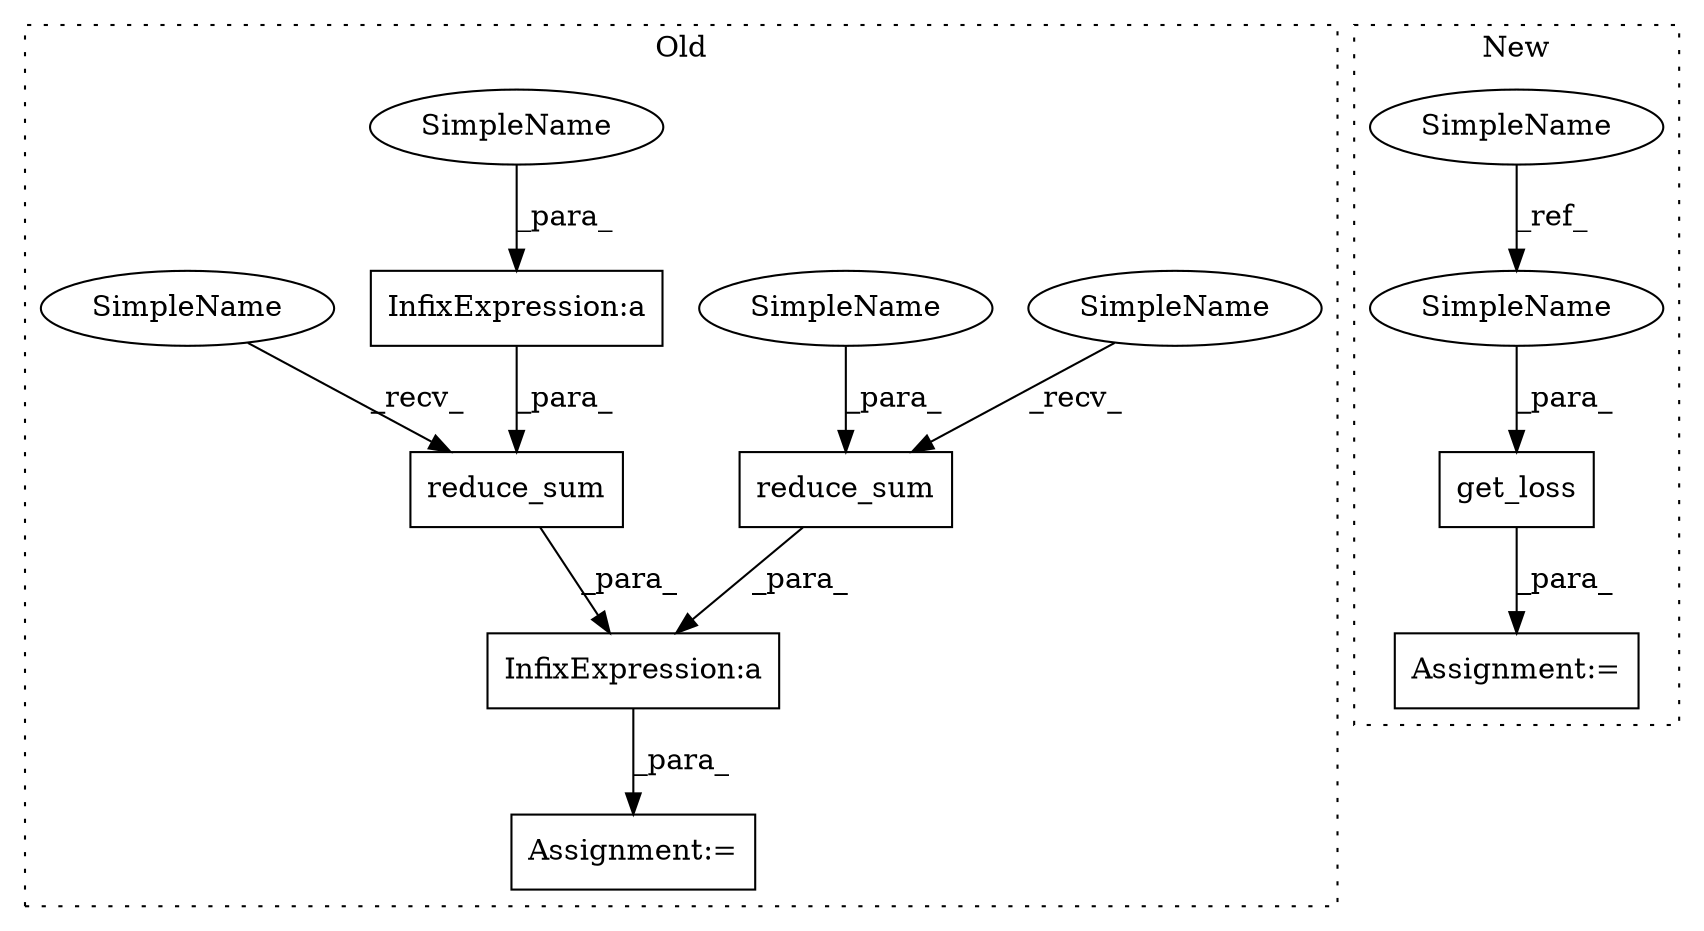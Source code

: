 digraph G {
subgraph cluster0 {
1 [label="reduce_sum" a="32" s="8942,8961" l="11,1" shape="box"];
3 [label="InfixExpression:a" a="27" s="8928" l="3" shape="box"];
4 [label="InfixExpression:a" a="27" s="8916" l="3" shape="box"];
5 [label="reduce_sum" a="32" s="8903,8927" l="11,1" shape="box"];
7 [label="Assignment:=" a="7" s="8890" l="1" shape="box"];
10 [label="SimpleName" a="42" s="8931" l="10" shape="ellipse"];
11 [label="SimpleName" a="42" s="8892" l="10" shape="ellipse"];
12 [label="SimpleName" a="42" s="8953" l="8" shape="ellipse"];
13 [label="SimpleName" a="42" s="8919" l="8" shape="ellipse"];
label = "Old";
style="dotted";
}
subgraph cluster1 {
2 [label="get_loss" a="32" s="8925,8961" l="9,1" shape="box"];
6 [label="SimpleName" a="42" s="6898" l="8" shape="ellipse"];
8 [label="Assignment:=" a="7" s="8924" l="1" shape="box"];
9 [label="SimpleName" a="42" s="8953" l="8" shape="ellipse"];
label = "New";
style="dotted";
}
1 -> 3 [label="_para_"];
2 -> 8 [label="_para_"];
3 -> 7 [label="_para_"];
4 -> 5 [label="_para_"];
5 -> 3 [label="_para_"];
6 -> 9 [label="_ref_"];
9 -> 2 [label="_para_"];
10 -> 1 [label="_recv_"];
11 -> 5 [label="_recv_"];
12 -> 1 [label="_para_"];
13 -> 4 [label="_para_"];
}